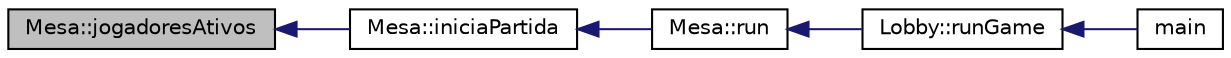 digraph "Mesa::jogadoresAtivos"
{
  edge [fontname="Helvetica",fontsize="10",labelfontname="Helvetica",labelfontsize="10"];
  node [fontname="Helvetica",fontsize="10",shape=record];
  rankdir="LR";
  Node1 [label="Mesa::jogadoresAtivos",height=0.2,width=0.4,color="black", fillcolor="grey75", style="filled", fontcolor="black"];
  Node1 -> Node2 [dir="back",color="midnightblue",fontsize="10",style="solid",fontname="Helvetica"];
  Node2 [label="Mesa::iniciaPartida",height=0.2,width=0.4,color="black", fillcolor="white", style="filled",URL="$class_mesa.html#ab4bb38a6eb841eeaf81ee09f379a8121",tooltip="Inicia uma partida. "];
  Node2 -> Node3 [dir="back",color="midnightblue",fontsize="10",style="solid",fontname="Helvetica"];
  Node3 [label="Mesa::run",height=0.2,width=0.4,color="black", fillcolor="white", style="filled",URL="$class_mesa.html#a129bc8199f83880303f1b655eca5d95d",tooltip="Inicia os procedimentos da criação de uma mesa. "];
  Node3 -> Node4 [dir="back",color="midnightblue",fontsize="10",style="solid",fontname="Helvetica"];
  Node4 [label="Lobby::runGame",height=0.2,width=0.4,color="black", fillcolor="white", style="filled",URL="$class_lobby.html#ad2e0ed41f1b35709445d60221d311d98",tooltip="Responsavel por iniciar uma Mesa ou sair do Programa. "];
  Node4 -> Node5 [dir="back",color="midnightblue",fontsize="10",style="solid",fontname="Helvetica"];
  Node5 [label="main",height=0.2,width=0.4,color="black", fillcolor="white", style="filled",URL="$main_8cpp.html#abf9e6b7e6f15df4b525a2e7705ba3089",tooltip="Main. "];
}
